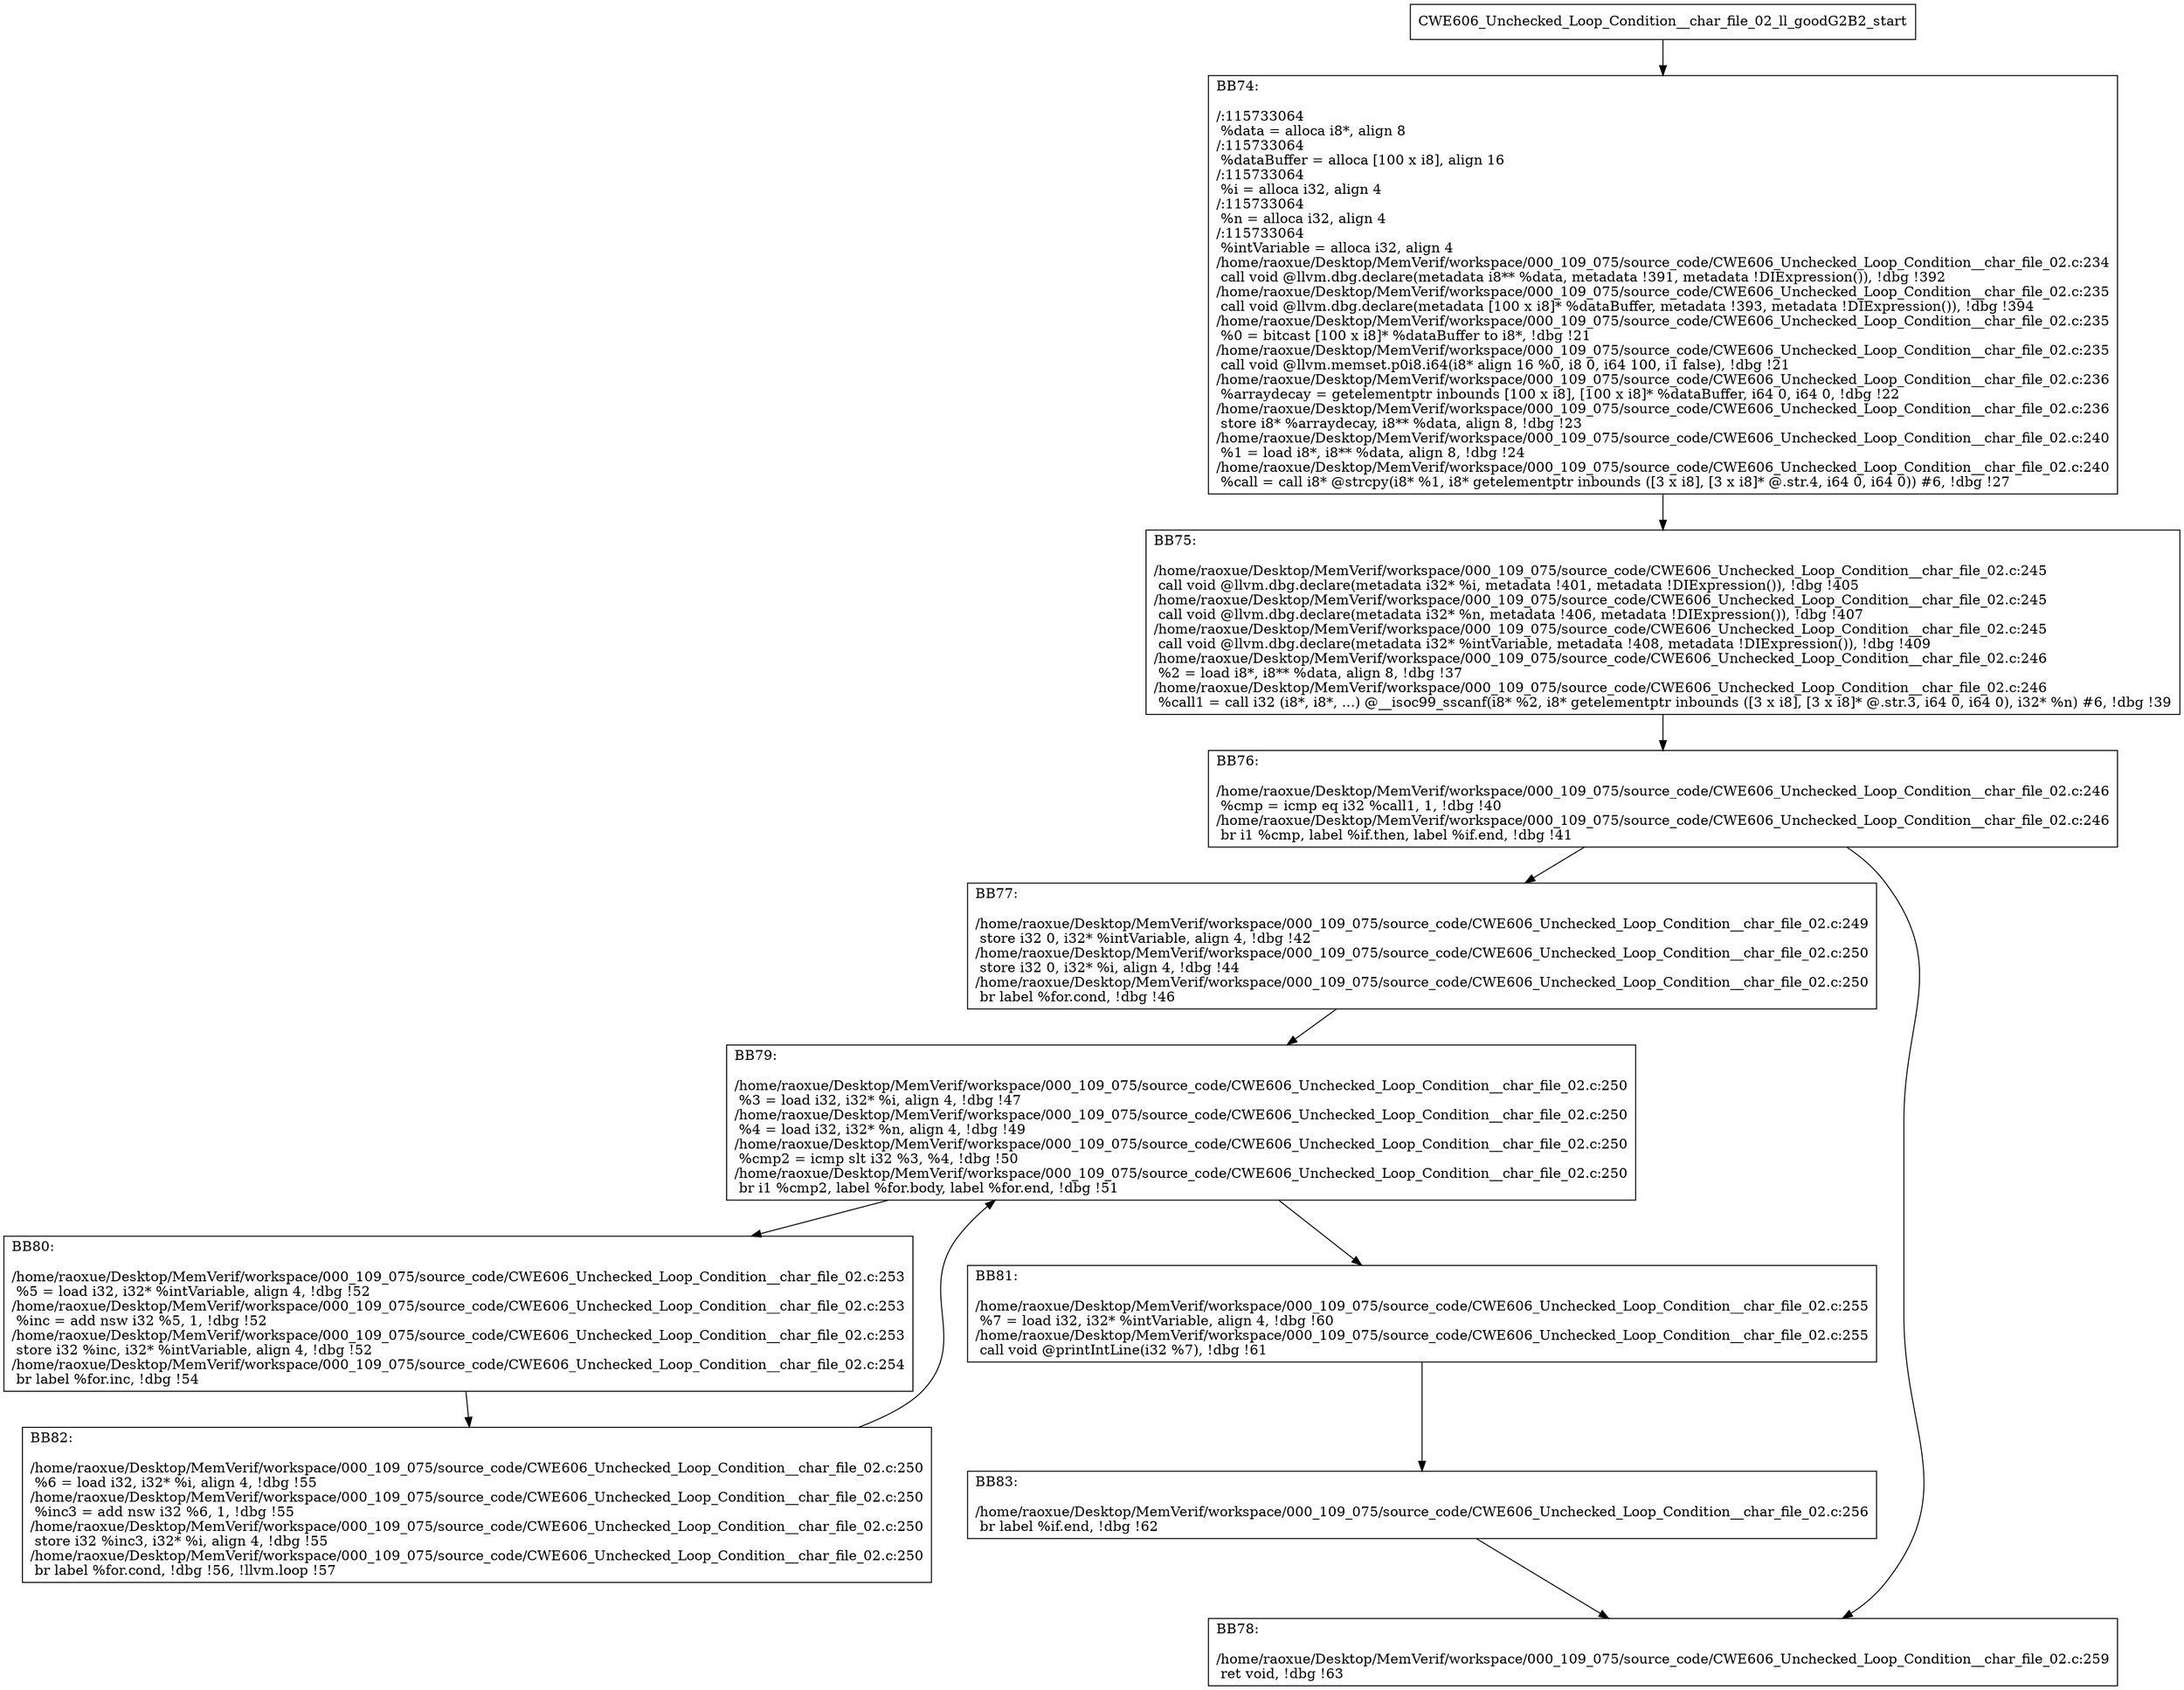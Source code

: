 digraph "CFG for'CWE606_Unchecked_Loop_Condition__char_file_02_ll_goodG2B2' function" {
	BBCWE606_Unchecked_Loop_Condition__char_file_02_ll_goodG2B2_start[shape=record,label="{CWE606_Unchecked_Loop_Condition__char_file_02_ll_goodG2B2_start}"];
	BBCWE606_Unchecked_Loop_Condition__char_file_02_ll_goodG2B2_start-> CWE606_Unchecked_Loop_Condition__char_file_02_ll_goodG2B2BB74;
	CWE606_Unchecked_Loop_Condition__char_file_02_ll_goodG2B2BB74 [shape=record, label="{BB74:\l\l/:115733064\l
  %data = alloca i8*, align 8\l
/:115733064\l
  %dataBuffer = alloca [100 x i8], align 16\l
/:115733064\l
  %i = alloca i32, align 4\l
/:115733064\l
  %n = alloca i32, align 4\l
/:115733064\l
  %intVariable = alloca i32, align 4\l
/home/raoxue/Desktop/MemVerif/workspace/000_109_075/source_code/CWE606_Unchecked_Loop_Condition__char_file_02.c:234\l
  call void @llvm.dbg.declare(metadata i8** %data, metadata !391, metadata !DIExpression()), !dbg !392\l
/home/raoxue/Desktop/MemVerif/workspace/000_109_075/source_code/CWE606_Unchecked_Loop_Condition__char_file_02.c:235\l
  call void @llvm.dbg.declare(metadata [100 x i8]* %dataBuffer, metadata !393, metadata !DIExpression()), !dbg !394\l
/home/raoxue/Desktop/MemVerif/workspace/000_109_075/source_code/CWE606_Unchecked_Loop_Condition__char_file_02.c:235\l
  %0 = bitcast [100 x i8]* %dataBuffer to i8*, !dbg !21\l
/home/raoxue/Desktop/MemVerif/workspace/000_109_075/source_code/CWE606_Unchecked_Loop_Condition__char_file_02.c:235\l
  call void @llvm.memset.p0i8.i64(i8* align 16 %0, i8 0, i64 100, i1 false), !dbg !21\l
/home/raoxue/Desktop/MemVerif/workspace/000_109_075/source_code/CWE606_Unchecked_Loop_Condition__char_file_02.c:236\l
  %arraydecay = getelementptr inbounds [100 x i8], [100 x i8]* %dataBuffer, i64 0, i64 0, !dbg !22\l
/home/raoxue/Desktop/MemVerif/workspace/000_109_075/source_code/CWE606_Unchecked_Loop_Condition__char_file_02.c:236\l
  store i8* %arraydecay, i8** %data, align 8, !dbg !23\l
/home/raoxue/Desktop/MemVerif/workspace/000_109_075/source_code/CWE606_Unchecked_Loop_Condition__char_file_02.c:240\l
  %1 = load i8*, i8** %data, align 8, !dbg !24\l
/home/raoxue/Desktop/MemVerif/workspace/000_109_075/source_code/CWE606_Unchecked_Loop_Condition__char_file_02.c:240\l
  %call = call i8* @strcpy(i8* %1, i8* getelementptr inbounds ([3 x i8], [3 x i8]* @.str.4, i64 0, i64 0)) #6, !dbg !27\l
}"];
	CWE606_Unchecked_Loop_Condition__char_file_02_ll_goodG2B2BB74-> CWE606_Unchecked_Loop_Condition__char_file_02_ll_goodG2B2BB75;
	CWE606_Unchecked_Loop_Condition__char_file_02_ll_goodG2B2BB75 [shape=record, label="{BB75:\l\l/home/raoxue/Desktop/MemVerif/workspace/000_109_075/source_code/CWE606_Unchecked_Loop_Condition__char_file_02.c:245\l
  call void @llvm.dbg.declare(metadata i32* %i, metadata !401, metadata !DIExpression()), !dbg !405\l
/home/raoxue/Desktop/MemVerif/workspace/000_109_075/source_code/CWE606_Unchecked_Loop_Condition__char_file_02.c:245\l
  call void @llvm.dbg.declare(metadata i32* %n, metadata !406, metadata !DIExpression()), !dbg !407\l
/home/raoxue/Desktop/MemVerif/workspace/000_109_075/source_code/CWE606_Unchecked_Loop_Condition__char_file_02.c:245\l
  call void @llvm.dbg.declare(metadata i32* %intVariable, metadata !408, metadata !DIExpression()), !dbg !409\l
/home/raoxue/Desktop/MemVerif/workspace/000_109_075/source_code/CWE606_Unchecked_Loop_Condition__char_file_02.c:246\l
  %2 = load i8*, i8** %data, align 8, !dbg !37\l
/home/raoxue/Desktop/MemVerif/workspace/000_109_075/source_code/CWE606_Unchecked_Loop_Condition__char_file_02.c:246\l
  %call1 = call i32 (i8*, i8*, ...) @__isoc99_sscanf(i8* %2, i8* getelementptr inbounds ([3 x i8], [3 x i8]* @.str.3, i64 0, i64 0), i32* %n) #6, !dbg !39\l
}"];
	CWE606_Unchecked_Loop_Condition__char_file_02_ll_goodG2B2BB75-> CWE606_Unchecked_Loop_Condition__char_file_02_ll_goodG2B2BB76;
	CWE606_Unchecked_Loop_Condition__char_file_02_ll_goodG2B2BB76 [shape=record, label="{BB76:\l\l/home/raoxue/Desktop/MemVerif/workspace/000_109_075/source_code/CWE606_Unchecked_Loop_Condition__char_file_02.c:246\l
  %cmp = icmp eq i32 %call1, 1, !dbg !40\l
/home/raoxue/Desktop/MemVerif/workspace/000_109_075/source_code/CWE606_Unchecked_Loop_Condition__char_file_02.c:246\l
  br i1 %cmp, label %if.then, label %if.end, !dbg !41\l
}"];
	CWE606_Unchecked_Loop_Condition__char_file_02_ll_goodG2B2BB76-> CWE606_Unchecked_Loop_Condition__char_file_02_ll_goodG2B2BB77;
	CWE606_Unchecked_Loop_Condition__char_file_02_ll_goodG2B2BB76-> CWE606_Unchecked_Loop_Condition__char_file_02_ll_goodG2B2BB78;
	CWE606_Unchecked_Loop_Condition__char_file_02_ll_goodG2B2BB77 [shape=record, label="{BB77:\l\l/home/raoxue/Desktop/MemVerif/workspace/000_109_075/source_code/CWE606_Unchecked_Loop_Condition__char_file_02.c:249\l
  store i32 0, i32* %intVariable, align 4, !dbg !42\l
/home/raoxue/Desktop/MemVerif/workspace/000_109_075/source_code/CWE606_Unchecked_Loop_Condition__char_file_02.c:250\l
  store i32 0, i32* %i, align 4, !dbg !44\l
/home/raoxue/Desktop/MemVerif/workspace/000_109_075/source_code/CWE606_Unchecked_Loop_Condition__char_file_02.c:250\l
  br label %for.cond, !dbg !46\l
}"];
	CWE606_Unchecked_Loop_Condition__char_file_02_ll_goodG2B2BB77-> CWE606_Unchecked_Loop_Condition__char_file_02_ll_goodG2B2BB79;
	CWE606_Unchecked_Loop_Condition__char_file_02_ll_goodG2B2BB79 [shape=record, label="{BB79:\l\l/home/raoxue/Desktop/MemVerif/workspace/000_109_075/source_code/CWE606_Unchecked_Loop_Condition__char_file_02.c:250\l
  %3 = load i32, i32* %i, align 4, !dbg !47\l
/home/raoxue/Desktop/MemVerif/workspace/000_109_075/source_code/CWE606_Unchecked_Loop_Condition__char_file_02.c:250\l
  %4 = load i32, i32* %n, align 4, !dbg !49\l
/home/raoxue/Desktop/MemVerif/workspace/000_109_075/source_code/CWE606_Unchecked_Loop_Condition__char_file_02.c:250\l
  %cmp2 = icmp slt i32 %3, %4, !dbg !50\l
/home/raoxue/Desktop/MemVerif/workspace/000_109_075/source_code/CWE606_Unchecked_Loop_Condition__char_file_02.c:250\l
  br i1 %cmp2, label %for.body, label %for.end, !dbg !51\l
}"];
	CWE606_Unchecked_Loop_Condition__char_file_02_ll_goodG2B2BB79-> CWE606_Unchecked_Loop_Condition__char_file_02_ll_goodG2B2BB80;
	CWE606_Unchecked_Loop_Condition__char_file_02_ll_goodG2B2BB79-> CWE606_Unchecked_Loop_Condition__char_file_02_ll_goodG2B2BB81;
	CWE606_Unchecked_Loop_Condition__char_file_02_ll_goodG2B2BB80 [shape=record, label="{BB80:\l\l/home/raoxue/Desktop/MemVerif/workspace/000_109_075/source_code/CWE606_Unchecked_Loop_Condition__char_file_02.c:253\l
  %5 = load i32, i32* %intVariable, align 4, !dbg !52\l
/home/raoxue/Desktop/MemVerif/workspace/000_109_075/source_code/CWE606_Unchecked_Loop_Condition__char_file_02.c:253\l
  %inc = add nsw i32 %5, 1, !dbg !52\l
/home/raoxue/Desktop/MemVerif/workspace/000_109_075/source_code/CWE606_Unchecked_Loop_Condition__char_file_02.c:253\l
  store i32 %inc, i32* %intVariable, align 4, !dbg !52\l
/home/raoxue/Desktop/MemVerif/workspace/000_109_075/source_code/CWE606_Unchecked_Loop_Condition__char_file_02.c:254\l
  br label %for.inc, !dbg !54\l
}"];
	CWE606_Unchecked_Loop_Condition__char_file_02_ll_goodG2B2BB80-> CWE606_Unchecked_Loop_Condition__char_file_02_ll_goodG2B2BB82;
	CWE606_Unchecked_Loop_Condition__char_file_02_ll_goodG2B2BB82 [shape=record, label="{BB82:\l\l/home/raoxue/Desktop/MemVerif/workspace/000_109_075/source_code/CWE606_Unchecked_Loop_Condition__char_file_02.c:250\l
  %6 = load i32, i32* %i, align 4, !dbg !55\l
/home/raoxue/Desktop/MemVerif/workspace/000_109_075/source_code/CWE606_Unchecked_Loop_Condition__char_file_02.c:250\l
  %inc3 = add nsw i32 %6, 1, !dbg !55\l
/home/raoxue/Desktop/MemVerif/workspace/000_109_075/source_code/CWE606_Unchecked_Loop_Condition__char_file_02.c:250\l
  store i32 %inc3, i32* %i, align 4, !dbg !55\l
/home/raoxue/Desktop/MemVerif/workspace/000_109_075/source_code/CWE606_Unchecked_Loop_Condition__char_file_02.c:250\l
  br label %for.cond, !dbg !56, !llvm.loop !57\l
}"];
	CWE606_Unchecked_Loop_Condition__char_file_02_ll_goodG2B2BB82-> CWE606_Unchecked_Loop_Condition__char_file_02_ll_goodG2B2BB79;
	CWE606_Unchecked_Loop_Condition__char_file_02_ll_goodG2B2BB81 [shape=record, label="{BB81:\l\l/home/raoxue/Desktop/MemVerif/workspace/000_109_075/source_code/CWE606_Unchecked_Loop_Condition__char_file_02.c:255\l
  %7 = load i32, i32* %intVariable, align 4, !dbg !60\l
/home/raoxue/Desktop/MemVerif/workspace/000_109_075/source_code/CWE606_Unchecked_Loop_Condition__char_file_02.c:255\l
  call void @printIntLine(i32 %7), !dbg !61\l
}"];
	CWE606_Unchecked_Loop_Condition__char_file_02_ll_goodG2B2BB81-> CWE606_Unchecked_Loop_Condition__char_file_02_ll_goodG2B2BB83;
	CWE606_Unchecked_Loop_Condition__char_file_02_ll_goodG2B2BB83 [shape=record, label="{BB83:\l\l/home/raoxue/Desktop/MemVerif/workspace/000_109_075/source_code/CWE606_Unchecked_Loop_Condition__char_file_02.c:256\l
  br label %if.end, !dbg !62\l
}"];
	CWE606_Unchecked_Loop_Condition__char_file_02_ll_goodG2B2BB83-> CWE606_Unchecked_Loop_Condition__char_file_02_ll_goodG2B2BB78;
	CWE606_Unchecked_Loop_Condition__char_file_02_ll_goodG2B2BB78 [shape=record, label="{BB78:\l\l/home/raoxue/Desktop/MemVerif/workspace/000_109_075/source_code/CWE606_Unchecked_Loop_Condition__char_file_02.c:259\l
  ret void, !dbg !63\l
}"];
}
